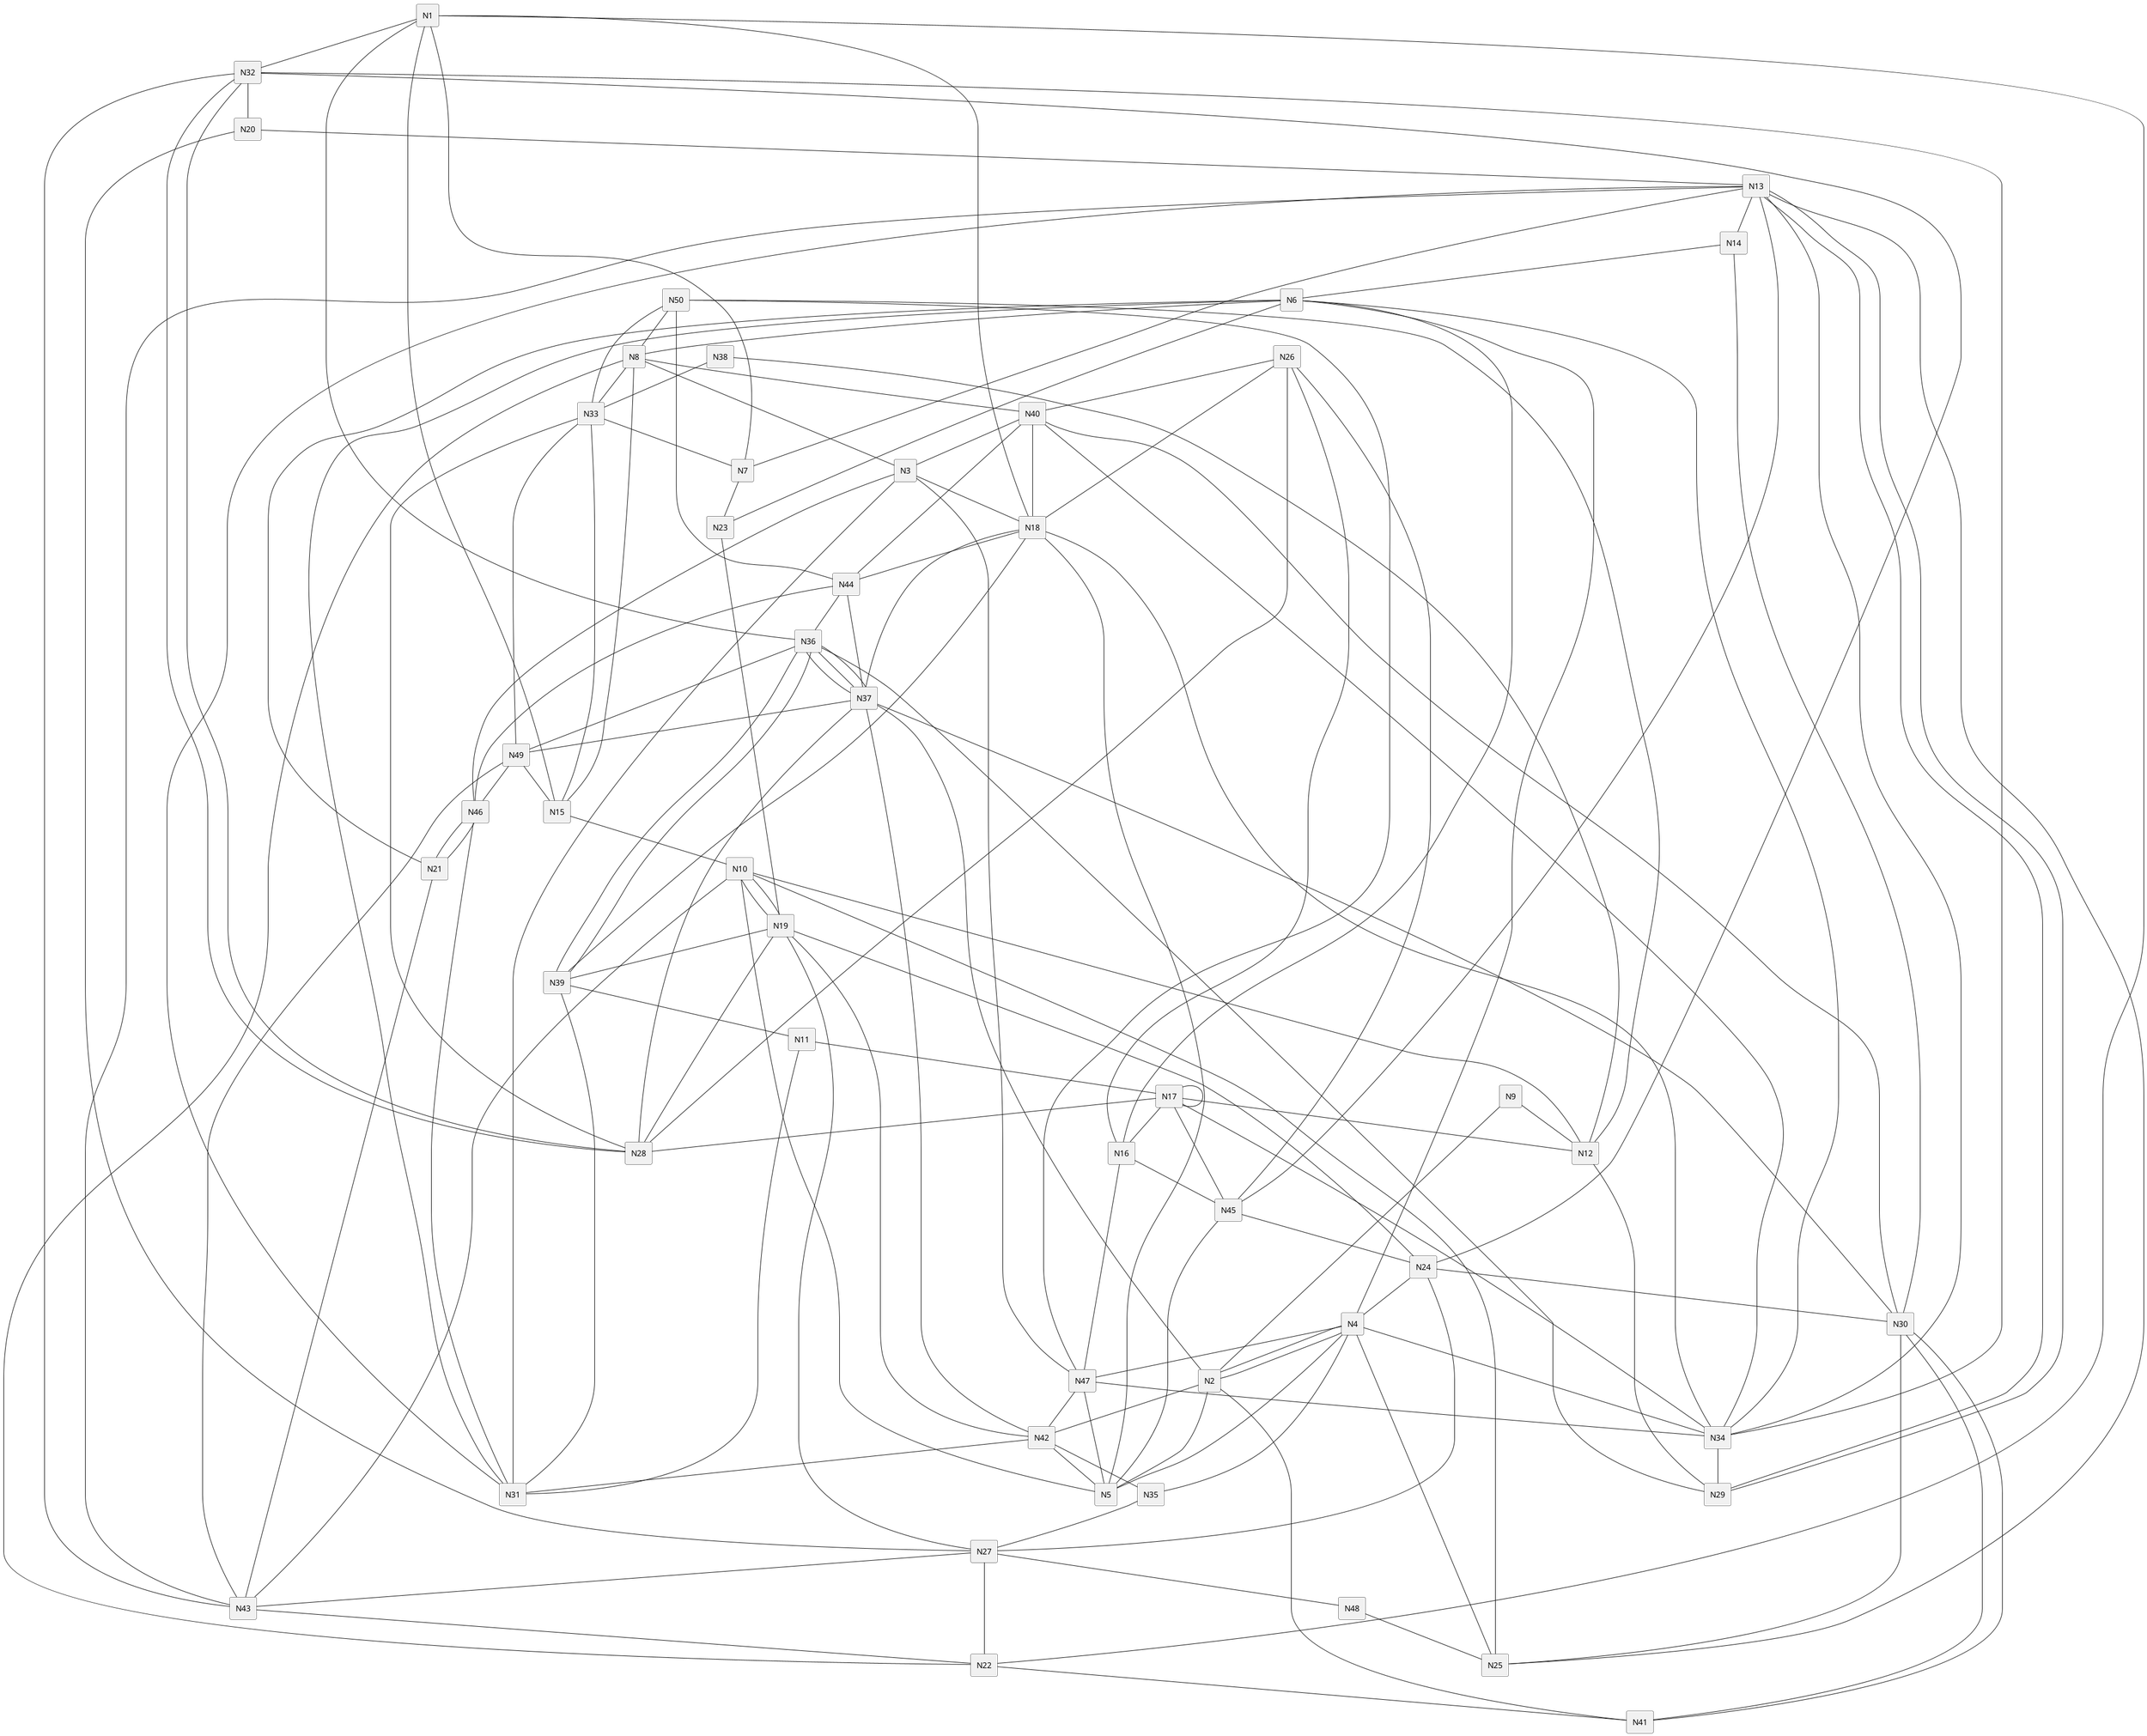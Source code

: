 @startuml

skinparam backgroundColor transparent

agent N1
agent N2
agent N3
agent N4
agent N5
agent N6
agent N7
agent N8
agent N9
agent N10
agent N11
agent N12
agent N13
agent N14
agent N15
agent N16
agent N17
agent N18
agent N19
agent N20
agent N21
agent N22
agent N23
agent N24
agent N25
agent N26
agent N27
agent N28
agent N29
agent N30
agent N31
agent N32
agent N33
agent N34
agent N35
agent N36
agent N37
agent N38
agent N39
agent N40
agent N41
agent N42
agent N43
agent N44
agent N45
agent N46
agent N47
agent N48
agent N49
agent N50


N30  -- N41
N4   -- N47
N23  -- N19
N37  -- N36
N30  -- N41
N10  -- N19
N49  -- N15
N50  -- N47
N31  -- N3
N4   -- N35
N13  -- N25
N19  -- N24
N36  -- N37
N46  -- N21
N15  -- N10
N11  -- N17
N18  -- N34
N42  -- N35
N17  -- N12
N8   -- N40
N33  -- N49
N18  -- N39
N36  -- N49
N10  -- N25
N47  -- N42
N17  -- N16
N24  -- N4
N36  -- N37
N14  -- N6
N35  -- N27
N50  -- N44
N30  -- N25
N50  -- N12
N46  -- N31
N50  -- N8
N48  -- N25
N8   -- N22
N33  -- N15
N40  -- N44
N34  -- N4
N38  -- N33
N34  -- N17
N42  -- N37
N18  -- N1
N47  -- N5
N28  -- N32
N40  -- N3
N18  -- N5
N12  -- N29
N45  -- N5
N27  -- N43
N22  -- N1
N34  -- N6
N37  -- N49
N24  -- N30
N7   -- N23
N32  -- N20
N6   -- N21
N13  -- N45
N1   -- N32
N42  -- N5
N26  -- N18
N43  -- N22
N40  -- N34
N13  -- N29
N37  -- N18
N49  -- N43
N17  -- N17
N30  -- N14
N13  -- N31
N2   -- N42
N27  -- N22
N47  -- N34
N6   -- N23
N26  -- N28
N44  -- N37
N13  -- N29
N45  -- N17
N16  -- N47
N13  -- N14
N27  -- N24
N32  -- N34
N39  -- N31
N39  -- N11
N36  -- N39
N19  -- N28
N18  -- N44
N3   -- N18
N50  -- N33
N42  -- N19
N8   -- N33
N36  -- N39
N4   -- N6
N40  -- N30
N16  -- N45
N45  -- N24
N17  -- N28
N42  -- N31
N19  -- N27
N34  -- N13
N32  -- N24
N1   -- N36
N49  -- N46
N37  -- N30
N46  -- N3
N25  -- N4
N31  -- N6
N20  -- N27
N40  -- N18
N9   -- N2
N9   -- N12
N26  -- N16
N37  -- N28
N21  -- N46
N21  -- N43
N38  -- N12
N10  -- N43
N47  -- N3
N2   -- N5
N31  -- N11
N13  -- N43
N33  -- N7
N2   -- N4
N28  -- N32
N19  -- N10
N20  -- N13
N15  -- N8
N7   -- N1
N15  -- N1
N2   -- N41
N10  -- N12
N2   -- N37
N26  -- N45
N26  -- N40
N44  -- N36
N6   -- N8
N34  -- N29
N44  -- N46
N33  -- N28
N4   -- N2
N7   -- N13
N22  -- N41
N5   -- N10
N36  -- N29
N27  -- N48
N19  -- N39
N6   -- N16
N4   -- N5
N43  -- N32
N8   -- N3

@enduml